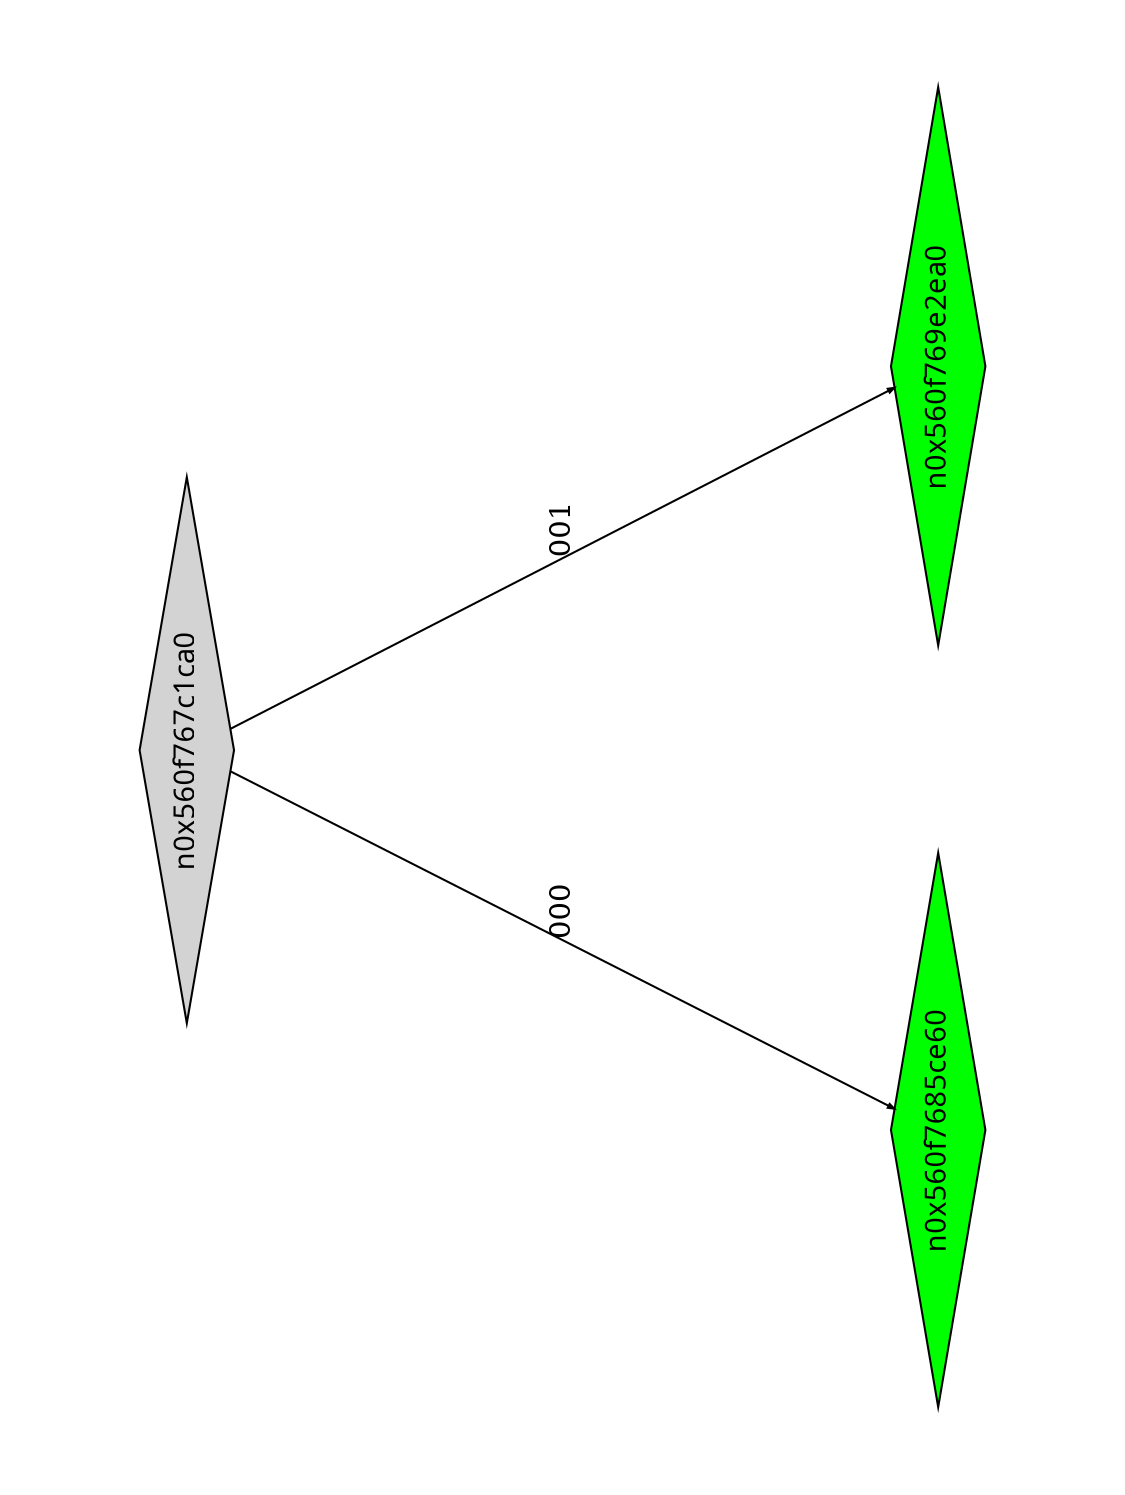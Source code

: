 digraph G {
	size="10,7.5";
	ratio=fill;
	rotate=90;
	center = "true";
	node [style="filled",width=.1,height=.1,fontname="Terminus"]
	edge [arrowsize=.3]
	n0x560f767c1ca0 [shape=diamond];
	n0x560f767c1ca0 -> n0x560f7685ce60 [label=000];
	n0x560f767c1ca0 -> n0x560f769e2ea0 [label=001];
	n0x560f769e2ea0 [shape=diamond,fillcolor=green];
	n0x560f7685ce60 [shape=diamond,fillcolor=green];
}

